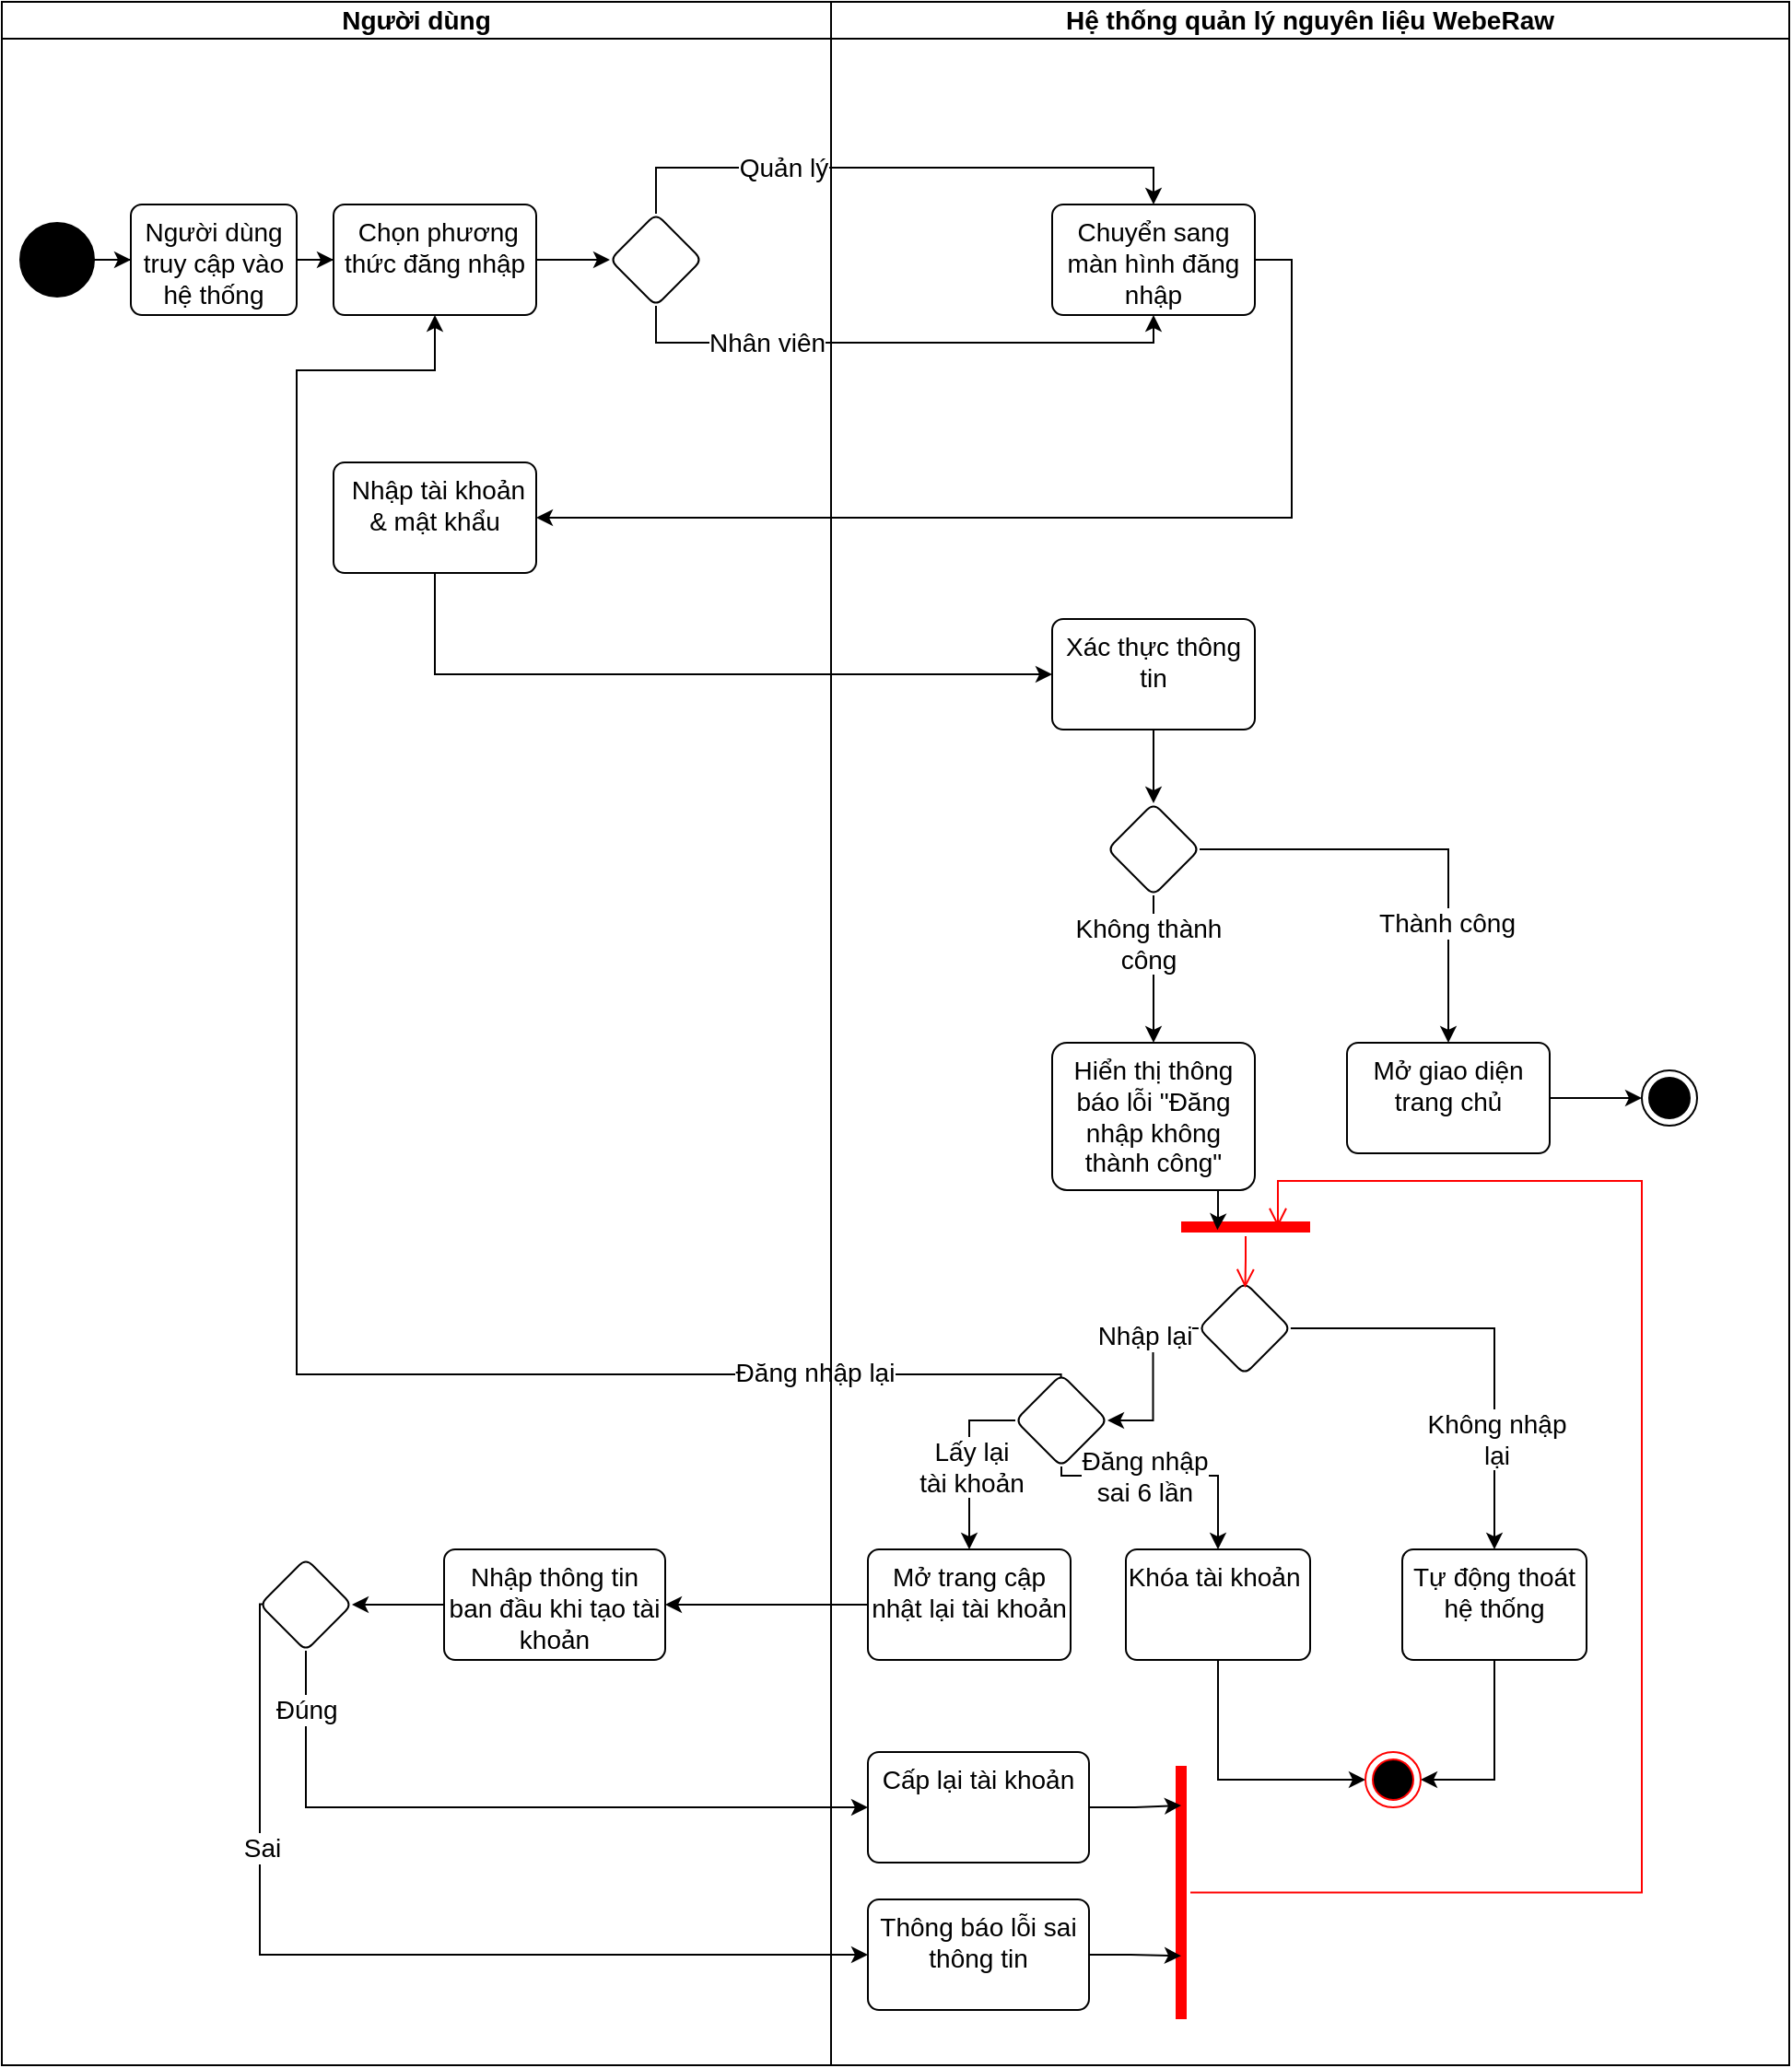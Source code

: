 <mxfile version="23.1.5" type="device">
  <diagram name="Page-1" id="wM9KH-3jav3cSTk0xj3Y">
    <mxGraphModel dx="1615" dy="955" grid="1" gridSize="10" guides="1" tooltips="1" connect="1" arrows="1" fold="1" page="1" pageScale="1" pageWidth="827" pageHeight="1169" math="0" shadow="0">
      <root>
        <mxCell id="0" />
        <mxCell id="1" parent="0" />
        <mxCell id="jQopiyZMTLAeh-w2dFK_-1" value="&lt;div style=&quot;font-size: 14px;&quot;&gt;Hệ thống quản lý nguyên liệu WebeRaw&lt;/div&gt;" style="swimlane;startSize=20;whiteSpace=wrap;html=1;fontSize=14;" parent="1" vertex="1">
          <mxGeometry x="470" y="50" width="520" height="1120" as="geometry" />
        </mxCell>
        <mxCell id="CwpPlgjm44ggRxBaJvgp-8" value="Chuyển sang màn hình đăng nhập" style="rounded=1;whiteSpace=wrap;html=1;dashed=0;strokeColor=default;align=center;verticalAlign=top;arcSize=10;fontFamily=Helvetica;fontSize=14;fontColor=default;fillColor=default;" vertex="1" parent="jQopiyZMTLAeh-w2dFK_-1">
          <mxGeometry x="120" y="110" width="110" height="60" as="geometry" />
        </mxCell>
        <mxCell id="CwpPlgjm44ggRxBaJvgp-22" style="edgeStyle=orthogonalEdgeStyle;rounded=0;orthogonalLoop=1;jettySize=auto;html=1;fontFamily=Helvetica;fontSize=14;fontColor=default;" edge="1" parent="jQopiyZMTLAeh-w2dFK_-1" source="CwpPlgjm44ggRxBaJvgp-19" target="CwpPlgjm44ggRxBaJvgp-21">
          <mxGeometry relative="1" as="geometry" />
        </mxCell>
        <mxCell id="CwpPlgjm44ggRxBaJvgp-19" value="Xác thực thông tin" style="rounded=1;whiteSpace=wrap;html=1;dashed=0;strokeColor=default;align=center;verticalAlign=top;arcSize=10;fontFamily=Helvetica;fontSize=14;fontColor=default;fillColor=default;" vertex="1" parent="jQopiyZMTLAeh-w2dFK_-1">
          <mxGeometry x="120" y="335" width="110" height="60" as="geometry" />
        </mxCell>
        <mxCell id="CwpPlgjm44ggRxBaJvgp-37" style="edgeStyle=orthogonalEdgeStyle;rounded=0;orthogonalLoop=1;jettySize=auto;html=1;fontFamily=Helvetica;fontSize=14;fontColor=default;" edge="1" parent="jQopiyZMTLAeh-w2dFK_-1" source="CwpPlgjm44ggRxBaJvgp-21" target="CwpPlgjm44ggRxBaJvgp-29">
          <mxGeometry relative="1" as="geometry" />
        </mxCell>
        <mxCell id="CwpPlgjm44ggRxBaJvgp-38" value="Không thành &lt;br&gt;công" style="edgeLabel;html=1;align=center;verticalAlign=middle;resizable=0;points=[];rounded=1;dashed=0;strokeColor=default;arcSize=10;fontFamily=Helvetica;fontSize=14;fontColor=default;fillColor=default;" vertex="1" connectable="0" parent="CwpPlgjm44ggRxBaJvgp-37">
          <mxGeometry x="-0.353" y="-3" relative="1" as="geometry">
            <mxPoint as="offset" />
          </mxGeometry>
        </mxCell>
        <mxCell id="CwpPlgjm44ggRxBaJvgp-40" style="edgeStyle=orthogonalEdgeStyle;rounded=0;orthogonalLoop=1;jettySize=auto;html=1;entryX=0.5;entryY=0;entryDx=0;entryDy=0;fontFamily=Helvetica;fontSize=14;fontColor=default;" edge="1" parent="jQopiyZMTLAeh-w2dFK_-1" source="CwpPlgjm44ggRxBaJvgp-21" target="CwpPlgjm44ggRxBaJvgp-23">
          <mxGeometry relative="1" as="geometry" />
        </mxCell>
        <mxCell id="CwpPlgjm44ggRxBaJvgp-41" value="Thành công" style="edgeLabel;html=1;align=center;verticalAlign=middle;resizable=0;points=[];rounded=1;dashed=0;strokeColor=default;arcSize=10;fontFamily=Helvetica;fontSize=14;fontColor=default;fillColor=default;" vertex="1" connectable="0" parent="CwpPlgjm44ggRxBaJvgp-40">
          <mxGeometry x="0.455" y="-1" relative="1" as="geometry">
            <mxPoint as="offset" />
          </mxGeometry>
        </mxCell>
        <mxCell id="CwpPlgjm44ggRxBaJvgp-21" value="" style="rhombus;whiteSpace=wrap;html=1;rounded=1;dashed=0;strokeColor=default;align=center;verticalAlign=top;arcSize=10;fontFamily=Helvetica;fontSize=14;fontColor=default;fillColor=default;" vertex="1" parent="jQopiyZMTLAeh-w2dFK_-1">
          <mxGeometry x="150" y="435" width="50" height="50" as="geometry" />
        </mxCell>
        <mxCell id="CwpPlgjm44ggRxBaJvgp-2" value="Người dùng truy cập vào hệ thống" style="rounded=1;whiteSpace=wrap;html=1;dashed=0;strokeColor=default;align=center;verticalAlign=top;arcSize=10;fontFamily=Helvetica;fontSize=14;fontColor=default;fillColor=default;" vertex="1" parent="jQopiyZMTLAeh-w2dFK_-1">
          <mxGeometry x="-380" y="110" width="90" height="60" as="geometry" />
        </mxCell>
        <mxCell id="CwpPlgjm44ggRxBaJvgp-4" value="&amp;nbsp;Chọn phương thức đăng nhập" style="rounded=1;whiteSpace=wrap;html=1;dashed=0;strokeColor=default;align=center;verticalAlign=top;arcSize=10;fontFamily=Helvetica;fontSize=14;fontColor=default;fillColor=default;" vertex="1" parent="jQopiyZMTLAeh-w2dFK_-1">
          <mxGeometry x="-270" y="110" width="110" height="60" as="geometry" />
        </mxCell>
        <mxCell id="CwpPlgjm44ggRxBaJvgp-5" style="edgeStyle=orthogonalEdgeStyle;rounded=0;orthogonalLoop=1;jettySize=auto;html=1;fontFamily=Helvetica;fontSize=14;fontColor=default;" edge="1" parent="jQopiyZMTLAeh-w2dFK_-1" source="CwpPlgjm44ggRxBaJvgp-2" target="CwpPlgjm44ggRxBaJvgp-4">
          <mxGeometry relative="1" as="geometry" />
        </mxCell>
        <mxCell id="CwpPlgjm44ggRxBaJvgp-6" value="" style="rhombus;whiteSpace=wrap;html=1;rounded=1;dashed=0;strokeColor=default;align=center;verticalAlign=top;arcSize=10;fontFamily=Helvetica;fontSize=14;fontColor=default;fillColor=default;" vertex="1" parent="jQopiyZMTLAeh-w2dFK_-1">
          <mxGeometry x="-120" y="115" width="50" height="50" as="geometry" />
        </mxCell>
        <mxCell id="CwpPlgjm44ggRxBaJvgp-94" style="edgeStyle=orthogonalEdgeStyle;rounded=0;orthogonalLoop=1;jettySize=auto;html=1;entryX=0;entryY=0.5;entryDx=0;entryDy=0;fontFamily=Helvetica;fontSize=14;fontColor=default;" edge="1" parent="jQopiyZMTLAeh-w2dFK_-1" source="CwpPlgjm44ggRxBaJvgp-17" target="CwpPlgjm44ggRxBaJvgp-19">
          <mxGeometry relative="1" as="geometry">
            <Array as="points">
              <mxPoint x="-215" y="365" />
            </Array>
          </mxGeometry>
        </mxCell>
        <mxCell id="CwpPlgjm44ggRxBaJvgp-17" value="&amp;nbsp;Nhập tài khoản &amp;amp; mật khẩu" style="rounded=1;whiteSpace=wrap;html=1;dashed=0;strokeColor=default;align=center;verticalAlign=top;arcSize=10;fontFamily=Helvetica;fontSize=14;fontColor=default;fillColor=default;" vertex="1" parent="jQopiyZMTLAeh-w2dFK_-1">
          <mxGeometry x="-270" y="250" width="110" height="60" as="geometry" />
        </mxCell>
        <mxCell id="CwpPlgjm44ggRxBaJvgp-7" style="edgeStyle=orthogonalEdgeStyle;rounded=0;orthogonalLoop=1;jettySize=auto;html=1;fontFamily=Helvetica;fontSize=14;fontColor=default;" edge="1" parent="jQopiyZMTLAeh-w2dFK_-1" source="CwpPlgjm44ggRxBaJvgp-4" target="CwpPlgjm44ggRxBaJvgp-6">
          <mxGeometry relative="1" as="geometry" />
        </mxCell>
        <mxCell id="CwpPlgjm44ggRxBaJvgp-9" style="edgeStyle=orthogonalEdgeStyle;rounded=0;orthogonalLoop=1;jettySize=auto;html=1;entryX=0.5;entryY=1;entryDx=0;entryDy=0;fontFamily=Helvetica;fontSize=14;fontColor=default;" edge="1" parent="jQopiyZMTLAeh-w2dFK_-1" source="CwpPlgjm44ggRxBaJvgp-6" target="CwpPlgjm44ggRxBaJvgp-8">
          <mxGeometry relative="1" as="geometry">
            <Array as="points">
              <mxPoint x="-95" y="185" />
              <mxPoint x="175" y="185" />
            </Array>
          </mxGeometry>
        </mxCell>
        <mxCell id="CwpPlgjm44ggRxBaJvgp-16" value="Nhân viên" style="edgeLabel;html=1;align=center;verticalAlign=middle;resizable=0;points=[];rounded=1;dashed=0;strokeColor=default;arcSize=10;fontFamily=Helvetica;fontSize=14;fontColor=default;fillColor=default;" vertex="1" connectable="0" parent="CwpPlgjm44ggRxBaJvgp-9">
          <mxGeometry x="-0.474" relative="1" as="geometry">
            <mxPoint as="offset" />
          </mxGeometry>
        </mxCell>
        <mxCell id="CwpPlgjm44ggRxBaJvgp-10" style="edgeStyle=orthogonalEdgeStyle;rounded=0;orthogonalLoop=1;jettySize=auto;html=1;entryX=0.5;entryY=0;entryDx=0;entryDy=0;fontFamily=Helvetica;fontSize=14;fontColor=default;" edge="1" parent="jQopiyZMTLAeh-w2dFK_-1" source="CwpPlgjm44ggRxBaJvgp-6" target="CwpPlgjm44ggRxBaJvgp-8">
          <mxGeometry relative="1" as="geometry">
            <Array as="points">
              <mxPoint x="-95" y="90" />
              <mxPoint x="175" y="90" />
            </Array>
          </mxGeometry>
        </mxCell>
        <mxCell id="CwpPlgjm44ggRxBaJvgp-14" value="Quản lý" style="edgeLabel;html=1;align=center;verticalAlign=middle;resizable=0;points=[];rounded=1;dashed=0;strokeColor=default;arcSize=10;fontFamily=Helvetica;fontSize=14;fontColor=default;fillColor=default;" vertex="1" connectable="0" parent="CwpPlgjm44ggRxBaJvgp-10">
          <mxGeometry x="-0.405" relative="1" as="geometry">
            <mxPoint as="offset" />
          </mxGeometry>
        </mxCell>
        <mxCell id="CwpPlgjm44ggRxBaJvgp-18" style="edgeStyle=orthogonalEdgeStyle;rounded=0;orthogonalLoop=1;jettySize=auto;html=1;entryX=1;entryY=0.5;entryDx=0;entryDy=0;fontFamily=Helvetica;fontSize=14;fontColor=default;" edge="1" parent="jQopiyZMTLAeh-w2dFK_-1" source="CwpPlgjm44ggRxBaJvgp-8" target="CwpPlgjm44ggRxBaJvgp-17">
          <mxGeometry relative="1" as="geometry">
            <Array as="points">
              <mxPoint x="250" y="140" />
              <mxPoint x="250" y="280" />
            </Array>
          </mxGeometry>
        </mxCell>
        <mxCell id="CwpPlgjm44ggRxBaJvgp-29" value="Hiển thị thông báo lỗi &quot;Đăng nhập không thành công&quot;" style="rounded=1;whiteSpace=wrap;html=1;dashed=0;strokeColor=default;align=center;verticalAlign=top;arcSize=10;fontFamily=Helvetica;fontSize=14;fontColor=default;fillColor=default;" vertex="1" parent="jQopiyZMTLAeh-w2dFK_-1">
          <mxGeometry x="120" y="565" width="110" height="80" as="geometry" />
        </mxCell>
        <mxCell id="CwpPlgjm44ggRxBaJvgp-93" style="edgeStyle=orthogonalEdgeStyle;rounded=0;orthogonalLoop=1;jettySize=auto;html=1;entryX=0;entryY=0.5;entryDx=0;entryDy=0;fontFamily=Helvetica;fontSize=14;fontColor=default;" edge="1" parent="jQopiyZMTLAeh-w2dFK_-1" source="CwpPlgjm44ggRxBaJvgp-23" target="CwpPlgjm44ggRxBaJvgp-92">
          <mxGeometry relative="1" as="geometry" />
        </mxCell>
        <mxCell id="CwpPlgjm44ggRxBaJvgp-23" value="Mở giao diện trang chủ" style="rounded=1;whiteSpace=wrap;html=1;dashed=0;strokeColor=default;align=center;verticalAlign=top;arcSize=10;fontFamily=Helvetica;fontSize=14;fontColor=default;fillColor=default;" vertex="1" parent="jQopiyZMTLAeh-w2dFK_-1">
          <mxGeometry x="280" y="565" width="110" height="60" as="geometry" />
        </mxCell>
        <mxCell id="CwpPlgjm44ggRxBaJvgp-44" style="edgeStyle=orthogonalEdgeStyle;rounded=0;orthogonalLoop=1;jettySize=auto;html=1;fontFamily=Helvetica;fontSize=14;fontColor=default;entryX=0.5;entryY=0;entryDx=0;entryDy=0;" edge="1" parent="jQopiyZMTLAeh-w2dFK_-1" source="CwpPlgjm44ggRxBaJvgp-42" target="CwpPlgjm44ggRxBaJvgp-88">
          <mxGeometry relative="1" as="geometry">
            <mxPoint x="279.45" y="815" as="targetPoint" />
            <Array as="points">
              <mxPoint x="360" y="720" />
            </Array>
          </mxGeometry>
        </mxCell>
        <mxCell id="CwpPlgjm44ggRxBaJvgp-45" value="Không nhập&lt;br&gt;lại" style="edgeLabel;html=1;align=center;verticalAlign=middle;resizable=0;points=[];rounded=1;dashed=0;strokeColor=default;arcSize=10;fontFamily=Helvetica;fontSize=14;fontColor=default;fillColor=default;" vertex="1" connectable="0" parent="CwpPlgjm44ggRxBaJvgp-44">
          <mxGeometry x="-0.09" y="1" relative="1" as="geometry">
            <mxPoint x="6" y="61" as="offset" />
          </mxGeometry>
        </mxCell>
        <mxCell id="CwpPlgjm44ggRxBaJvgp-52" value="" style="edgeStyle=orthogonalEdgeStyle;rounded=0;orthogonalLoop=1;jettySize=auto;html=1;fontFamily=Helvetica;fontSize=14;fontColor=default;" edge="1" parent="jQopiyZMTLAeh-w2dFK_-1" source="CwpPlgjm44ggRxBaJvgp-42" target="CwpPlgjm44ggRxBaJvgp-51">
          <mxGeometry relative="1" as="geometry" />
        </mxCell>
        <mxCell id="CwpPlgjm44ggRxBaJvgp-53" value="Nhập lại" style="edgeLabel;html=1;align=center;verticalAlign=middle;resizable=0;points=[];rounded=1;dashed=0;strokeColor=default;arcSize=10;fontFamily=Helvetica;fontSize=14;fontColor=default;fillColor=default;" vertex="1" connectable="0" parent="CwpPlgjm44ggRxBaJvgp-52">
          <mxGeometry x="-0.421" y="1" relative="1" as="geometry">
            <mxPoint x="-6" y="-1" as="offset" />
          </mxGeometry>
        </mxCell>
        <mxCell id="CwpPlgjm44ggRxBaJvgp-42" value="" style="rhombus;whiteSpace=wrap;html=1;rounded=1;dashed=0;strokeColor=default;align=center;verticalAlign=top;arcSize=10;fontFamily=Helvetica;fontSize=14;fontColor=default;fillColor=default;" vertex="1" parent="jQopiyZMTLAeh-w2dFK_-1">
          <mxGeometry x="199.45" y="695" width="50" height="50" as="geometry" />
        </mxCell>
        <mxCell id="CwpPlgjm44ggRxBaJvgp-56" style="edgeStyle=orthogonalEdgeStyle;rounded=0;orthogonalLoop=1;jettySize=auto;html=1;entryX=0.5;entryY=1;entryDx=0;entryDy=0;fontFamily=Helvetica;fontSize=14;fontColor=default;exitX=0.495;exitY=0.072;exitDx=0;exitDy=0;exitPerimeter=0;" edge="1" parent="jQopiyZMTLAeh-w2dFK_-1" source="CwpPlgjm44ggRxBaJvgp-51" target="CwpPlgjm44ggRxBaJvgp-4">
          <mxGeometry relative="1" as="geometry">
            <Array as="points">
              <mxPoint x="125" y="745" />
              <mxPoint x="-290" y="745" />
              <mxPoint x="-290" y="200" />
              <mxPoint x="-215" y="200" />
            </Array>
          </mxGeometry>
        </mxCell>
        <mxCell id="CwpPlgjm44ggRxBaJvgp-57" value="Đăng nhập lại" style="edgeLabel;html=1;align=center;verticalAlign=middle;resizable=0;points=[];rounded=1;dashed=0;strokeColor=default;arcSize=10;fontFamily=Helvetica;fontSize=14;fontColor=default;fillColor=default;" vertex="1" connectable="0" parent="CwpPlgjm44ggRxBaJvgp-56">
          <mxGeometry x="-0.742" y="-1" relative="1" as="geometry">
            <mxPoint as="offset" />
          </mxGeometry>
        </mxCell>
        <mxCell id="CwpPlgjm44ggRxBaJvgp-58" style="edgeStyle=orthogonalEdgeStyle;rounded=0;orthogonalLoop=1;jettySize=auto;html=1;fontFamily=Helvetica;fontSize=14;fontColor=default;exitX=0;exitY=0.5;exitDx=0;exitDy=0;" edge="1" parent="jQopiyZMTLAeh-w2dFK_-1" source="CwpPlgjm44ggRxBaJvgp-51" target="CwpPlgjm44ggRxBaJvgp-55">
          <mxGeometry relative="1" as="geometry" />
        </mxCell>
        <mxCell id="CwpPlgjm44ggRxBaJvgp-59" value="Lấy lại &lt;br&gt;tài khoản" style="edgeLabel;html=1;align=center;verticalAlign=middle;resizable=0;points=[];rounded=1;dashed=0;strokeColor=default;arcSize=10;fontFamily=Helvetica;fontSize=14;fontColor=default;fillColor=default;" vertex="1" connectable="0" parent="CwpPlgjm44ggRxBaJvgp-58">
          <mxGeometry x="-0.652" y="2" relative="1" as="geometry">
            <mxPoint x="-8" y="23" as="offset" />
          </mxGeometry>
        </mxCell>
        <mxCell id="CwpPlgjm44ggRxBaJvgp-74" style="edgeStyle=orthogonalEdgeStyle;rounded=0;orthogonalLoop=1;jettySize=auto;html=1;entryX=0.5;entryY=0;entryDx=0;entryDy=0;fontFamily=Helvetica;fontSize=14;fontColor=default;" edge="1" parent="jQopiyZMTLAeh-w2dFK_-1" source="CwpPlgjm44ggRxBaJvgp-51" target="CwpPlgjm44ggRxBaJvgp-73">
          <mxGeometry relative="1" as="geometry">
            <Array as="points">
              <mxPoint x="125" y="800" />
              <mxPoint x="210" y="800" />
            </Array>
          </mxGeometry>
        </mxCell>
        <mxCell id="CwpPlgjm44ggRxBaJvgp-75" value="Đăng nhập&lt;br&gt;sai 6 lần" style="edgeLabel;html=1;align=center;verticalAlign=middle;resizable=0;points=[];rounded=1;dashed=0;strokeColor=default;arcSize=10;fontFamily=Helvetica;fontSize=14;fontColor=default;fillColor=default;" vertex="1" connectable="0" parent="CwpPlgjm44ggRxBaJvgp-74">
          <mxGeometry x="-0.373" relative="1" as="geometry">
            <mxPoint x="9" as="offset" />
          </mxGeometry>
        </mxCell>
        <mxCell id="CwpPlgjm44ggRxBaJvgp-51" value="" style="rhombus;whiteSpace=wrap;html=1;rounded=1;dashed=0;strokeColor=default;align=center;verticalAlign=top;arcSize=10;fontFamily=Helvetica;fontSize=14;fontColor=default;fillColor=default;" vertex="1" parent="jQopiyZMTLAeh-w2dFK_-1">
          <mxGeometry x="100" y="745" width="50" height="50" as="geometry" />
        </mxCell>
        <mxCell id="CwpPlgjm44ggRxBaJvgp-55" value="Mở trang cập nhật lại tài khoản" style="rounded=1;whiteSpace=wrap;html=1;dashed=0;strokeColor=default;align=center;verticalAlign=top;arcSize=10;fontFamily=Helvetica;fontSize=14;fontColor=default;fillColor=default;" vertex="1" parent="jQopiyZMTLAeh-w2dFK_-1">
          <mxGeometry x="20" y="840" width="110" height="60" as="geometry" />
        </mxCell>
        <mxCell id="CwpPlgjm44ggRxBaJvgp-65" value="Cấp lại tài khoản" style="rounded=1;whiteSpace=wrap;html=1;dashed=0;strokeColor=default;align=center;verticalAlign=top;arcSize=10;fontFamily=Helvetica;fontSize=14;fontColor=default;fillColor=default;" vertex="1" parent="jQopiyZMTLAeh-w2dFK_-1">
          <mxGeometry x="20" y="950" width="120" height="60" as="geometry" />
        </mxCell>
        <mxCell id="CwpPlgjm44ggRxBaJvgp-67" value="Thông báo lỗi sai thông tin" style="rounded=1;whiteSpace=wrap;html=1;dashed=0;strokeColor=default;align=center;verticalAlign=top;arcSize=10;fontFamily=Helvetica;fontSize=14;fontColor=default;fillColor=default;" vertex="1" parent="jQopiyZMTLAeh-w2dFK_-1">
          <mxGeometry x="20" y="1030" width="120" height="60" as="geometry" />
        </mxCell>
        <mxCell id="CwpPlgjm44ggRxBaJvgp-90" style="edgeStyle=orthogonalEdgeStyle;rounded=0;orthogonalLoop=1;jettySize=auto;html=1;entryX=0;entryY=0.5;entryDx=0;entryDy=0;fontFamily=Helvetica;fontSize=14;fontColor=default;" edge="1" parent="jQopiyZMTLAeh-w2dFK_-1" source="CwpPlgjm44ggRxBaJvgp-73" target="CwpPlgjm44ggRxBaJvgp-89">
          <mxGeometry relative="1" as="geometry">
            <Array as="points">
              <mxPoint x="210" y="965" />
            </Array>
          </mxGeometry>
        </mxCell>
        <mxCell id="CwpPlgjm44ggRxBaJvgp-73" value="Khóa tài khoản&amp;nbsp;" style="rounded=1;whiteSpace=wrap;html=1;dashed=0;strokeColor=default;align=center;verticalAlign=top;arcSize=10;fontFamily=Helvetica;fontSize=14;fontColor=default;fillColor=default;" vertex="1" parent="jQopiyZMTLAeh-w2dFK_-1">
          <mxGeometry x="160" y="840" width="100" height="60" as="geometry" />
        </mxCell>
        <mxCell id="CwpPlgjm44ggRxBaJvgp-77" value="" style="shape=line;html=1;strokeWidth=6;strokeColor=#ff0000;rounded=1;dashed=0;align=center;verticalAlign=top;arcSize=10;fontFamily=Helvetica;fontSize=14;fontColor=default;fillColor=default;" vertex="1" parent="jQopiyZMTLAeh-w2dFK_-1">
          <mxGeometry x="190" y="660" width="70" height="10" as="geometry" />
        </mxCell>
        <mxCell id="CwpPlgjm44ggRxBaJvgp-80" value="" style="edgeStyle=orthogonalEdgeStyle;html=1;verticalAlign=bottom;endArrow=open;endSize=8;strokeColor=#ff0000;rounded=0;fontFamily=Helvetica;fontSize=14;fontColor=default;entryX=0.506;entryY=0.061;entryDx=0;entryDy=0;entryPerimeter=0;" edge="1" source="CwpPlgjm44ggRxBaJvgp-77" parent="jQopiyZMTLAeh-w2dFK_-1" target="CwpPlgjm44ggRxBaJvgp-42">
          <mxGeometry relative="1" as="geometry">
            <mxPoint x="224.32" y="695" as="targetPoint" />
            <mxPoint x="224.32" y="660" as="sourcePoint" />
          </mxGeometry>
        </mxCell>
        <mxCell id="CwpPlgjm44ggRxBaJvgp-83" style="edgeStyle=orthogonalEdgeStyle;rounded=0;orthogonalLoop=1;jettySize=auto;html=1;entryX=0.281;entryY=0.666;entryDx=0;entryDy=0;entryPerimeter=0;fontFamily=Helvetica;fontSize=14;fontColor=default;" edge="1" parent="jQopiyZMTLAeh-w2dFK_-1" source="CwpPlgjm44ggRxBaJvgp-29" target="CwpPlgjm44ggRxBaJvgp-77">
          <mxGeometry relative="1" as="geometry">
            <Array as="points">
              <mxPoint x="210" y="660" />
              <mxPoint x="210" y="660" />
            </Array>
          </mxGeometry>
        </mxCell>
        <mxCell id="CwpPlgjm44ggRxBaJvgp-84" value="" style="shape=line;html=1;strokeWidth=6;strokeColor=#ff0000;rounded=1;dashed=0;align=center;verticalAlign=top;arcSize=10;fontFamily=Helvetica;fontSize=14;fontColor=default;fillColor=default;rotation=-90;" vertex="1" parent="jQopiyZMTLAeh-w2dFK_-1">
          <mxGeometry x="121.25" y="1021.25" width="137.5" height="10" as="geometry" />
        </mxCell>
        <mxCell id="CwpPlgjm44ggRxBaJvgp-86" style="edgeStyle=orthogonalEdgeStyle;rounded=0;orthogonalLoop=1;jettySize=auto;html=1;entryX=0.25;entryY=0.5;entryDx=0;entryDy=0;entryPerimeter=0;fontFamily=Helvetica;fontSize=14;fontColor=default;" edge="1" parent="jQopiyZMTLAeh-w2dFK_-1" source="CwpPlgjm44ggRxBaJvgp-67" target="CwpPlgjm44ggRxBaJvgp-84">
          <mxGeometry relative="1" as="geometry" />
        </mxCell>
        <mxCell id="CwpPlgjm44ggRxBaJvgp-87" style="edgeStyle=orthogonalEdgeStyle;rounded=0;orthogonalLoop=1;jettySize=auto;html=1;fontFamily=Helvetica;fontSize=14;fontColor=default;" edge="1" parent="jQopiyZMTLAeh-w2dFK_-1" source="CwpPlgjm44ggRxBaJvgp-65">
          <mxGeometry relative="1" as="geometry">
            <mxPoint x="190" y="979" as="targetPoint" />
          </mxGeometry>
        </mxCell>
        <mxCell id="CwpPlgjm44ggRxBaJvgp-85" value="" style="edgeStyle=orthogonalEdgeStyle;html=1;verticalAlign=bottom;endArrow=open;endSize=8;strokeColor=#ff0000;rounded=0;fontFamily=Helvetica;fontSize=14;fontColor=default;entryX=0.75;entryY=0.5;entryDx=0;entryDy=0;entryPerimeter=0;" edge="1" source="CwpPlgjm44ggRxBaJvgp-84" parent="jQopiyZMTLAeh-w2dFK_-1" target="CwpPlgjm44ggRxBaJvgp-77">
          <mxGeometry relative="1" as="geometry">
            <mxPoint x="840" y="360" as="targetPoint" />
            <Array as="points">
              <mxPoint x="440" y="1026" />
              <mxPoint x="440" y="640" />
              <mxPoint x="242" y="640" />
            </Array>
          </mxGeometry>
        </mxCell>
        <mxCell id="CwpPlgjm44ggRxBaJvgp-91" style="edgeStyle=orthogonalEdgeStyle;rounded=0;orthogonalLoop=1;jettySize=auto;html=1;entryX=1;entryY=0.5;entryDx=0;entryDy=0;fontFamily=Helvetica;fontSize=14;fontColor=default;" edge="1" parent="jQopiyZMTLAeh-w2dFK_-1" source="CwpPlgjm44ggRxBaJvgp-88" target="CwpPlgjm44ggRxBaJvgp-89">
          <mxGeometry relative="1" as="geometry" />
        </mxCell>
        <mxCell id="CwpPlgjm44ggRxBaJvgp-88" value="Tự động thoát hệ thống" style="rounded=1;whiteSpace=wrap;html=1;dashed=0;strokeColor=default;align=center;verticalAlign=top;arcSize=10;fontFamily=Helvetica;fontSize=14;fontColor=default;fillColor=default;" vertex="1" parent="jQopiyZMTLAeh-w2dFK_-1">
          <mxGeometry x="310" y="840" width="100" height="60" as="geometry" />
        </mxCell>
        <mxCell id="CwpPlgjm44ggRxBaJvgp-89" value="" style="ellipse;html=1;shape=endState;fillColor=#000000;strokeColor=#ff0000;rounded=1;dashed=0;align=center;verticalAlign=top;arcSize=10;fontFamily=Helvetica;fontSize=14;fontColor=default;" vertex="1" parent="jQopiyZMTLAeh-w2dFK_-1">
          <mxGeometry x="290" y="950" width="30" height="30" as="geometry" />
        </mxCell>
        <mxCell id="CwpPlgjm44ggRxBaJvgp-92" value="" style="ellipse;html=1;shape=endState;fillColor=strokeColor;rounded=1;dashed=0;strokeColor=default;align=center;verticalAlign=top;arcSize=10;fontFamily=Helvetica;fontSize=14;fontColor=default;" vertex="1" parent="jQopiyZMTLAeh-w2dFK_-1">
          <mxGeometry x="440" y="580" width="30" height="30" as="geometry" />
        </mxCell>
        <mxCell id="jQopiyZMTLAeh-w2dFK_-2" value="Người dùng" style="swimlane;startSize=20;whiteSpace=wrap;html=1;fontSize=14;" parent="1" vertex="1">
          <mxGeometry x="20" y="50" width="450" height="1120" as="geometry" />
        </mxCell>
        <mxCell id="CwpPlgjm44ggRxBaJvgp-63" value="" style="edgeStyle=orthogonalEdgeStyle;rounded=0;orthogonalLoop=1;jettySize=auto;html=1;fontFamily=Helvetica;fontSize=14;fontColor=default;" edge="1" parent="jQopiyZMTLAeh-w2dFK_-2" source="CwpPlgjm44ggRxBaJvgp-60" target="CwpPlgjm44ggRxBaJvgp-62">
          <mxGeometry relative="1" as="geometry" />
        </mxCell>
        <mxCell id="CwpPlgjm44ggRxBaJvgp-60" value="Nhập thông tin ban đầu khi tạo tài khoản" style="rounded=1;whiteSpace=wrap;html=1;dashed=0;strokeColor=default;align=center;verticalAlign=top;arcSize=10;fontFamily=Helvetica;fontSize=14;fontColor=default;fillColor=default;" vertex="1" parent="jQopiyZMTLAeh-w2dFK_-2">
          <mxGeometry x="240" y="840" width="120" height="60" as="geometry" />
        </mxCell>
        <mxCell id="CwpPlgjm44ggRxBaJvgp-64" style="edgeStyle=orthogonalEdgeStyle;rounded=0;orthogonalLoop=1;jettySize=auto;html=1;fontFamily=Helvetica;fontSize=14;fontColor=default;" edge="1" parent="jQopiyZMTLAeh-w2dFK_-2" source="CwpPlgjm44ggRxBaJvgp-62">
          <mxGeometry relative="1" as="geometry">
            <mxPoint x="470" y="980" as="targetPoint" />
            <Array as="points">
              <mxPoint x="165" y="980" />
            </Array>
          </mxGeometry>
        </mxCell>
        <mxCell id="CwpPlgjm44ggRxBaJvgp-66" value="Đúng&amp;nbsp;&amp;nbsp;" style="edgeLabel;html=1;align=center;verticalAlign=middle;resizable=0;points=[];rounded=1;dashed=0;strokeColor=default;arcSize=10;fontFamily=Helvetica;fontSize=14;fontColor=default;fillColor=default;" vertex="1" connectable="0" parent="CwpPlgjm44ggRxBaJvgp-64">
          <mxGeometry x="-0.832" y="4" relative="1" as="geometry">
            <mxPoint y="-1" as="offset" />
          </mxGeometry>
        </mxCell>
        <mxCell id="CwpPlgjm44ggRxBaJvgp-62" value="" style="rhombus;whiteSpace=wrap;html=1;fontSize=14;verticalAlign=top;rounded=1;dashed=0;arcSize=10;" vertex="1" parent="jQopiyZMTLAeh-w2dFK_-2">
          <mxGeometry x="140" y="845" width="50" height="50" as="geometry" />
        </mxCell>
        <mxCell id="CwpPlgjm44ggRxBaJvgp-1" value="" style="ellipse;fillColor=strokeColor;html=1;rounded=1;dashed=0;strokeColor=default;align=center;verticalAlign=top;arcSize=10;fontFamily=Helvetica;fontSize=14;fontColor=default;" vertex="1" parent="jQopiyZMTLAeh-w2dFK_-2">
          <mxGeometry x="10" y="120" width="40" height="40" as="geometry" />
        </mxCell>
        <mxCell id="CwpPlgjm44ggRxBaJvgp-61" style="edgeStyle=orthogonalEdgeStyle;rounded=0;orthogonalLoop=1;jettySize=auto;html=1;entryX=1;entryY=0.5;entryDx=0;entryDy=0;fontFamily=Helvetica;fontSize=14;fontColor=default;" edge="1" parent="1" source="CwpPlgjm44ggRxBaJvgp-55" target="CwpPlgjm44ggRxBaJvgp-60">
          <mxGeometry relative="1" as="geometry" />
        </mxCell>
        <mxCell id="CwpPlgjm44ggRxBaJvgp-68" style="edgeStyle=orthogonalEdgeStyle;rounded=0;orthogonalLoop=1;jettySize=auto;html=1;entryX=0;entryY=0.5;entryDx=0;entryDy=0;fontFamily=Helvetica;fontSize=14;fontColor=default;exitX=0.041;exitY=0.496;exitDx=0;exitDy=0;exitPerimeter=0;" edge="1" parent="1" source="CwpPlgjm44ggRxBaJvgp-62" target="CwpPlgjm44ggRxBaJvgp-67">
          <mxGeometry relative="1" as="geometry">
            <Array as="points">
              <mxPoint x="160" y="920" />
              <mxPoint x="160" y="1110" />
            </Array>
          </mxGeometry>
        </mxCell>
        <mxCell id="CwpPlgjm44ggRxBaJvgp-69" value="" style="edgeLabel;html=1;align=center;verticalAlign=middle;resizable=0;points=[];rounded=1;dashed=0;strokeColor=default;arcSize=10;fontFamily=Helvetica;fontSize=14;fontColor=default;fillColor=default;" vertex="1" connectable="0" parent="CwpPlgjm44ggRxBaJvgp-68">
          <mxGeometry x="0.164" y="2" relative="1" as="geometry">
            <mxPoint as="offset" />
          </mxGeometry>
        </mxCell>
        <mxCell id="CwpPlgjm44ggRxBaJvgp-70" value="Sai" style="edgeLabel;html=1;align=center;verticalAlign=middle;resizable=0;points=[];rounded=1;dashed=0;strokeColor=default;arcSize=10;fontFamily=Helvetica;fontSize=14;fontColor=default;fillColor=default;" vertex="1" connectable="0" parent="CwpPlgjm44ggRxBaJvgp-68">
          <mxGeometry x="-0.487" y="1" relative="1" as="geometry">
            <mxPoint as="offset" />
          </mxGeometry>
        </mxCell>
        <mxCell id="CwpPlgjm44ggRxBaJvgp-3" style="edgeStyle=orthogonalEdgeStyle;rounded=0;orthogonalLoop=1;jettySize=auto;html=1;fontFamily=Helvetica;fontSize=14;fontColor=default;" edge="1" parent="1" source="CwpPlgjm44ggRxBaJvgp-1" target="CwpPlgjm44ggRxBaJvgp-2">
          <mxGeometry relative="1" as="geometry" />
        </mxCell>
      </root>
    </mxGraphModel>
  </diagram>
</mxfile>
